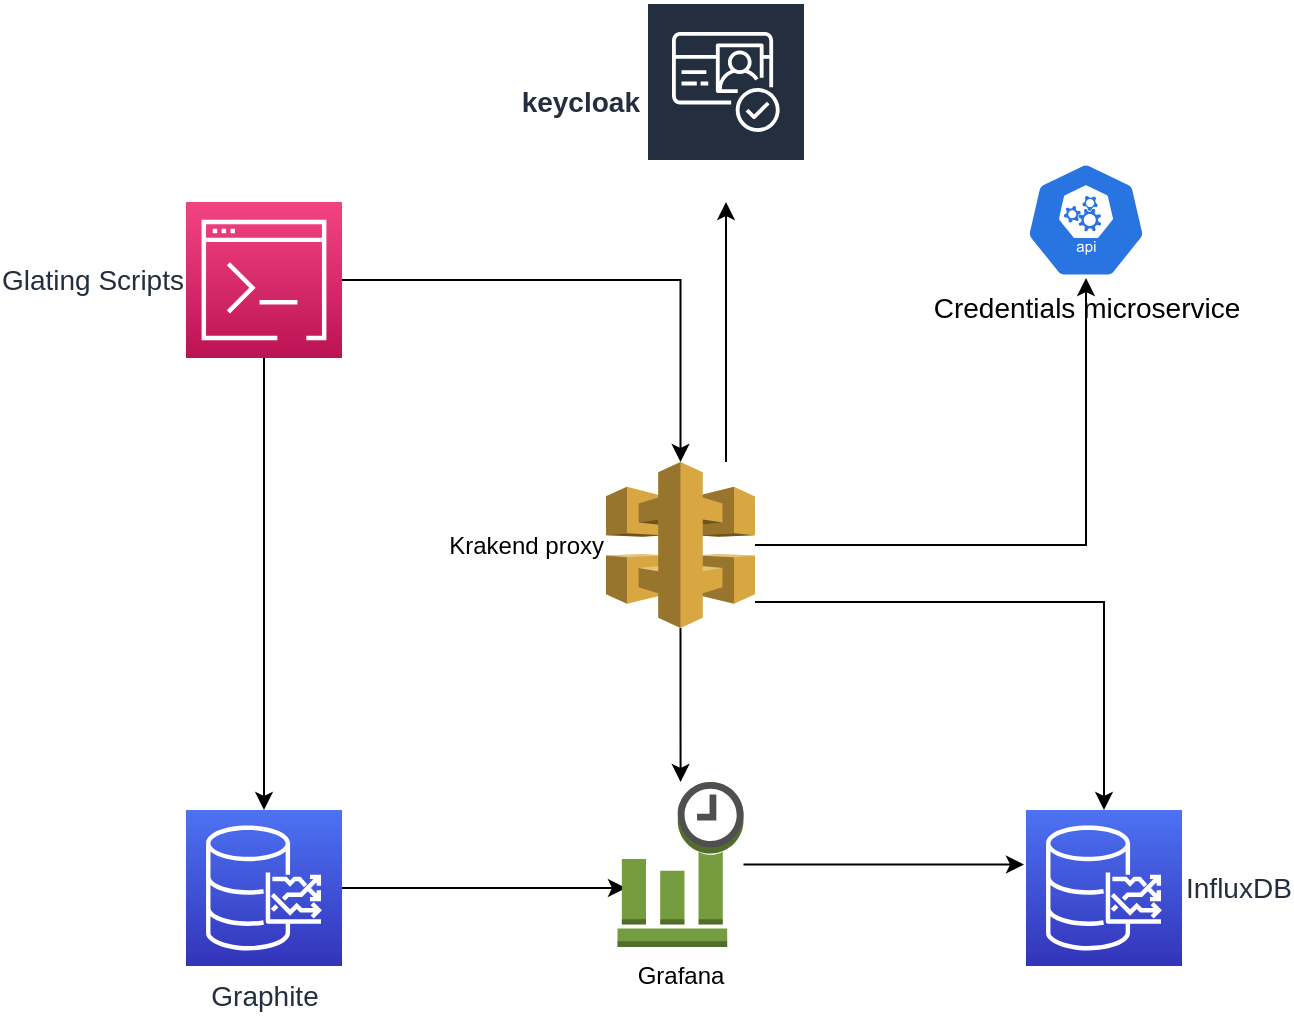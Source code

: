 <mxfile version="16.0.2" type="device"><diagram id="7ethsLOkyP8CvLcBVpVU" name="Page-1"><mxGraphModel dx="1102" dy="865" grid="1" gridSize="10" guides="1" tooltips="1" connect="1" arrows="1" fold="1" page="1" pageScale="1" pageWidth="850" pageHeight="1100" math="0" shadow="0"><root><mxCell id="0"/><mxCell id="1" parent="0"/><mxCell id="eQWXFI7nDUj2hGQWdtJ_-13" style="edgeStyle=orthogonalEdgeStyle;rounded=0;orthogonalLoop=1;jettySize=auto;html=1;fontSize=12;" parent="1" source="mcky58XQTZPMUbsvAmi6-1" target="eQWXFI7nDUj2hGQWdtJ_-12" edge="1"><mxGeometry relative="1" as="geometry"><Array as="points"><mxPoint x="440" y="180"/></Array></mxGeometry></mxCell><mxCell id="LIK4YjiKWojQc17Dv5rA-6" style="edgeStyle=orthogonalEdgeStyle;rounded=0;orthogonalLoop=1;jettySize=auto;html=1;entryX=0.5;entryY=0;entryDx=0;entryDy=0;entryPerimeter=0;fontSize=14;" edge="1" parent="1" source="mcky58XQTZPMUbsvAmi6-1" target="LIK4YjiKWojQc17Dv5rA-1"><mxGeometry relative="1" as="geometry"><Array as="points"><mxPoint x="629" y="310"/></Array></mxGeometry></mxCell><mxCell id="LIK4YjiKWojQc17Dv5rA-7" style="edgeStyle=orthogonalEdgeStyle;rounded=0;orthogonalLoop=1;jettySize=auto;html=1;entryX=0.5;entryY=1;entryDx=0;entryDy=0;entryPerimeter=0;fontSize=14;" edge="1" parent="1" source="mcky58XQTZPMUbsvAmi6-1" target="eQWXFI7nDUj2hGQWdtJ_-1"><mxGeometry relative="1" as="geometry"/></mxCell><mxCell id="LIK4YjiKWojQc17Dv5rA-8" style="edgeStyle=orthogonalEdgeStyle;rounded=0;orthogonalLoop=1;jettySize=auto;html=1;fontSize=14;" edge="1" parent="1" source="mcky58XQTZPMUbsvAmi6-1" target="_zUcO5YwAI67eLkQVpw6-3"><mxGeometry relative="1" as="geometry"/></mxCell><mxCell id="mcky58XQTZPMUbsvAmi6-1" value="Krakend proxy" style="outlineConnect=0;dashed=0;verticalLabelPosition=middle;verticalAlign=middle;align=right;html=1;shape=mxgraph.aws3.api_gateway;fillColor=#D9A741;gradientColor=none;labelPosition=left;" parent="1" vertex="1"><mxGeometry x="380" y="240" width="74.5" height="83" as="geometry"/></mxCell><mxCell id="eQWXFI7nDUj2hGQWdtJ_-4" style="edgeStyle=orthogonalEdgeStyle;rounded=0;orthogonalLoop=1;jettySize=auto;html=1;fontSize=12;" parent="1" source="_zUcO5YwAI67eLkQVpw6-1" edge="1"><mxGeometry relative="1" as="geometry"><mxPoint x="390" y="453" as="targetPoint"/></mxGeometry></mxCell><mxCell id="_zUcO5YwAI67eLkQVpw6-1" value="Graphite" style="sketch=0;points=[[0,0,0],[0.25,0,0],[0.5,0,0],[0.75,0,0],[1,0,0],[0,1,0],[0.25,1,0],[0.5,1,0],[0.75,1,0],[1,1,0],[0,0.25,0],[0,0.5,0],[0,0.75,0],[1,0.25,0],[1,0.5,0],[1,0.75,0]];outlineConnect=0;fontColor=#232F3E;gradientColor=#4D72F3;gradientDirection=north;fillColor=#3334B9;strokeColor=#ffffff;dashed=0;verticalLabelPosition=bottom;verticalAlign=top;align=center;html=1;fontSize=14;fontStyle=0;aspect=fixed;shape=mxgraph.aws4.resourceIcon;resIcon=mxgraph.aws4.timestream;" parent="1" vertex="1"><mxGeometry x="170" y="414" width="78" height="78" as="geometry"/></mxCell><mxCell id="LIK4YjiKWojQc17Dv5rA-10" style="edgeStyle=orthogonalEdgeStyle;rounded=0;orthogonalLoop=1;jettySize=auto;html=1;fontSize=14;" edge="1" parent="1" source="_zUcO5YwAI67eLkQVpw6-3"><mxGeometry relative="1" as="geometry"><mxPoint x="589" y="441.25" as="targetPoint"/></mxGeometry></mxCell><mxCell id="_zUcO5YwAI67eLkQVpw6-3" value="Grafana" style="outlineConnect=0;dashed=0;verticalLabelPosition=bottom;verticalAlign=top;align=center;html=1;shape=mxgraph.aws3.event_time_based;fillColor=#759C3E;gradientColor=none;strokeColor=default;labelPosition=center;" parent="1" vertex="1"><mxGeometry x="385.75" y="400" width="63" height="82.5" as="geometry"/></mxCell><mxCell id="eQWXFI7nDUj2hGQWdtJ_-2" style="edgeStyle=orthogonalEdgeStyle;rounded=0;orthogonalLoop=1;jettySize=auto;html=1;" parent="1" source="_zUcO5YwAI67eLkQVpw6-12" target="mcky58XQTZPMUbsvAmi6-1" edge="1"><mxGeometry relative="1" as="geometry"><mxPoint x="659" y="460" as="targetPoint"/></mxGeometry></mxCell><mxCell id="eQWXFI7nDUj2hGQWdtJ_-10" style="edgeStyle=orthogonalEdgeStyle;rounded=0;orthogonalLoop=1;jettySize=auto;html=1;fontSize=12;" parent="1" source="_zUcO5YwAI67eLkQVpw6-12" target="_zUcO5YwAI67eLkQVpw6-1" edge="1"><mxGeometry relative="1" as="geometry"/></mxCell><mxCell id="_zUcO5YwAI67eLkQVpw6-12" value="Glating Scripts" style="sketch=0;points=[[0,0,0],[0.25,0,0],[0.5,0,0],[0.75,0,0],[1,0,0],[0,1,0],[0.25,1,0],[0.5,1,0],[0.75,1,0],[1,1,0],[0,0.25,0],[0,0.5,0],[0,0.75,0],[1,0.25,0],[1,0.5,0],[1,0.75,0]];points=[[0,0,0],[0.25,0,0],[0.5,0,0],[0.75,0,0],[1,0,0],[0,1,0],[0.25,1,0],[0.5,1,0],[0.75,1,0],[1,1,0],[0,0.25,0],[0,0.5,0],[0,0.75,0],[1,0.25,0],[1,0.5,0],[1,0.75,0]];outlineConnect=0;fontColor=#232F3E;gradientColor=#F34482;gradientDirection=north;fillColor=#BC1356;strokeColor=#ffffff;dashed=0;verticalLabelPosition=middle;verticalAlign=middle;align=right;html=1;fontSize=14;fontStyle=0;aspect=fixed;shape=mxgraph.aws4.resourceIcon;resIcon=mxgraph.aws4.command_line_interface;labelPosition=left;" parent="1" vertex="1"><mxGeometry x="170" y="110" width="78" height="78" as="geometry"/></mxCell><mxCell id="eQWXFI7nDUj2hGQWdtJ_-1" value="Credentials microservice" style="sketch=0;html=1;dashed=0;whitespace=wrap;fillColor=#2875E2;strokeColor=#ffffff;points=[[0.005,0.63,0],[0.1,0.2,0],[0.9,0.2,0],[0.5,0,0],[0.995,0.63,0],[0.72,0.99,0],[0.5,1,0],[0.28,0.99,0]];shape=mxgraph.kubernetes.icon;prIcon=api;labelPosition=center;verticalLabelPosition=bottom;align=center;verticalAlign=top;fontSize=14;" parent="1" vertex="1"><mxGeometry x="590" y="90" width="60" height="58" as="geometry"/></mxCell><mxCell id="eQWXFI7nDUj2hGQWdtJ_-12" value="keycloak" style="sketch=0;outlineConnect=0;fontColor=#232F3E;gradientColor=none;strokeColor=#ffffff;fillColor=#232F3E;dashed=0;verticalLabelPosition=middle;verticalAlign=middle;align=right;html=1;whiteSpace=wrap;fontSize=14;fontStyle=1;spacing=3;shape=mxgraph.aws4.productIcon;prIcon=mxgraph.aws4.cognito;labelPosition=left;" parent="1" vertex="1"><mxGeometry x="400" y="10" width="80" height="100" as="geometry"/></mxCell><mxCell id="LIK4YjiKWojQc17Dv5rA-1" value="InfluxDB" style="sketch=0;points=[[0,0,0],[0.25,0,0],[0.5,0,0],[0.75,0,0],[1,0,0],[0,1,0],[0.25,1,0],[0.5,1,0],[0.75,1,0],[1,1,0],[0,0.25,0],[0,0.5,0],[0,0.75,0],[1,0.25,0],[1,0.5,0],[1,0.75,0]];outlineConnect=0;fontColor=#232F3E;gradientColor=#4D72F3;gradientDirection=north;fillColor=#3334B9;strokeColor=#ffffff;dashed=0;verticalLabelPosition=middle;verticalAlign=middle;align=left;html=1;fontSize=14;fontStyle=0;aspect=fixed;shape=mxgraph.aws4.resourceIcon;resIcon=mxgraph.aws4.timestream;labelPosition=right;" vertex="1" parent="1"><mxGeometry x="590" y="414" width="78" height="78" as="geometry"/></mxCell></root></mxGraphModel></diagram></mxfile>